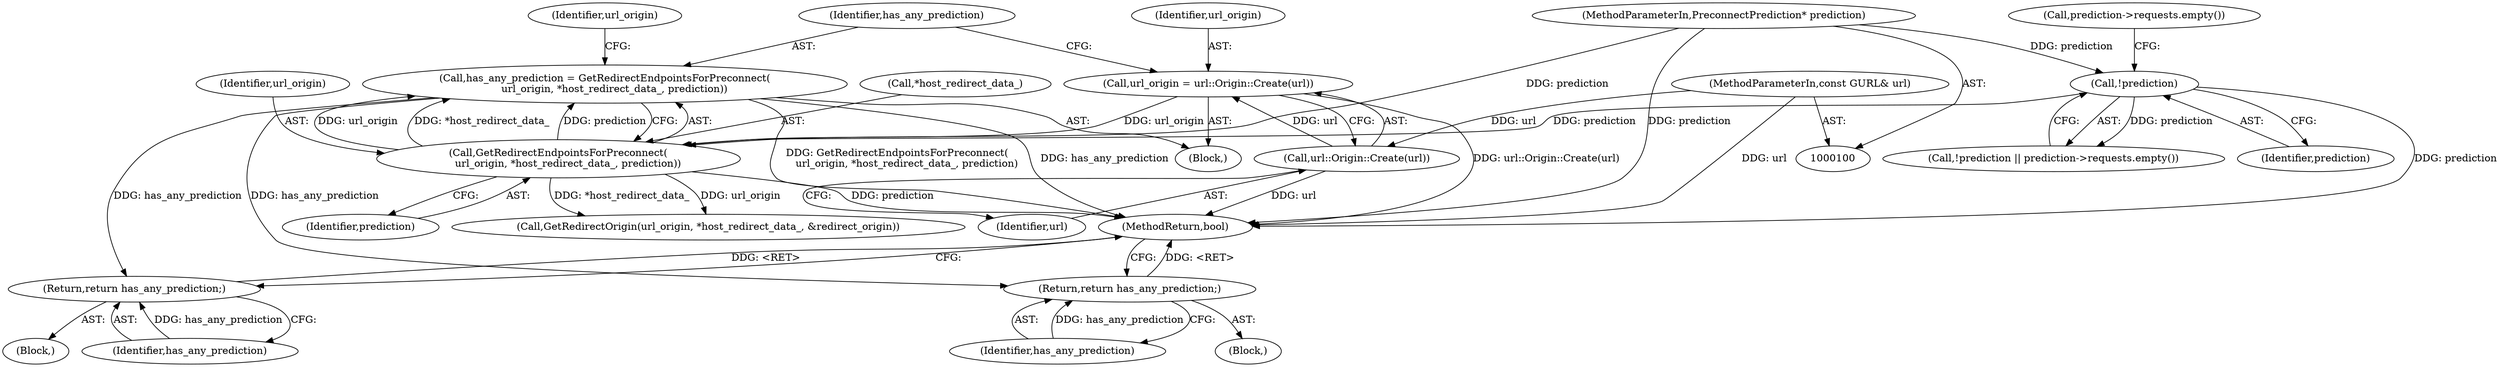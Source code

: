 digraph "0_Chrome_fec26ff33bf372476a70326f3669a35f34a9d474_14@API" {
"1000124" [label="(Call,has_any_prediction = GetRedirectEndpointsForPreconnect(\n      url_origin, *host_redirect_data_, prediction))"];
"1000126" [label="(Call,GetRedirectEndpointsForPreconnect(\n      url_origin, *host_redirect_data_, prediction))"];
"1000118" [label="(Call,url_origin = url::Origin::Create(url))"];
"1000120" [label="(Call,url::Origin::Create(url))"];
"1000101" [label="(MethodParameterIn,const GURL& url)"];
"1000106" [label="(Call,!prediction)"];
"1000102" [label="(MethodParameterIn,PreconnectPrediction* prediction)"];
"1000140" [label="(Return,return has_any_prediction;)"];
"1000150" [label="(Return,return has_any_prediction;)"];
"1000150" [label="(Return,return has_any_prediction;)"];
"1000120" [label="(Call,url::Origin::Create(url))"];
"1000124" [label="(Call,has_any_prediction = GetRedirectEndpointsForPreconnect(\n      url_origin, *host_redirect_data_, prediction))"];
"1000141" [label="(Identifier,has_any_prediction)"];
"1000102" [label="(MethodParameterIn,PreconnectPrediction* prediction)"];
"1000121" [label="(Identifier,url)"];
"1000149" [label="(Block,)"];
"1000126" [label="(Call,GetRedirectEndpointsForPreconnect(\n      url_origin, *host_redirect_data_, prediction))"];
"1000151" [label="(Identifier,has_any_prediction)"];
"1000127" [label="(Identifier,url_origin)"];
"1000101" [label="(MethodParameterIn,const GURL& url)"];
"1000118" [label="(Call,url_origin = url::Origin::Create(url))"];
"1000119" [label="(Identifier,url_origin)"];
"1000212" [label="(MethodReturn,bool)"];
"1000139" [label="(Block,)"];
"1000105" [label="(Call,!prediction || prediction->requests.empty())"];
"1000125" [label="(Identifier,has_any_prediction)"];
"1000107" [label="(Identifier,prediction)"];
"1000106" [label="(Call,!prediction)"];
"1000128" [label="(Call,*host_redirect_data_)"];
"1000133" [label="(Call,GetRedirectOrigin(url_origin, *host_redirect_data_, &redirect_origin))"];
"1000134" [label="(Identifier,url_origin)"];
"1000140" [label="(Return,return has_any_prediction;)"];
"1000108" [label="(Call,prediction->requests.empty())"];
"1000103" [label="(Block,)"];
"1000130" [label="(Identifier,prediction)"];
"1000124" -> "1000103"  [label="AST: "];
"1000124" -> "1000126"  [label="CFG: "];
"1000125" -> "1000124"  [label="AST: "];
"1000126" -> "1000124"  [label="AST: "];
"1000134" -> "1000124"  [label="CFG: "];
"1000124" -> "1000212"  [label="DDG: GetRedirectEndpointsForPreconnect(\n      url_origin, *host_redirect_data_, prediction)"];
"1000124" -> "1000212"  [label="DDG: has_any_prediction"];
"1000126" -> "1000124"  [label="DDG: url_origin"];
"1000126" -> "1000124"  [label="DDG: *host_redirect_data_"];
"1000126" -> "1000124"  [label="DDG: prediction"];
"1000124" -> "1000140"  [label="DDG: has_any_prediction"];
"1000124" -> "1000150"  [label="DDG: has_any_prediction"];
"1000126" -> "1000130"  [label="CFG: "];
"1000127" -> "1000126"  [label="AST: "];
"1000128" -> "1000126"  [label="AST: "];
"1000130" -> "1000126"  [label="AST: "];
"1000126" -> "1000212"  [label="DDG: prediction"];
"1000118" -> "1000126"  [label="DDG: url_origin"];
"1000106" -> "1000126"  [label="DDG: prediction"];
"1000102" -> "1000126"  [label="DDG: prediction"];
"1000126" -> "1000133"  [label="DDG: url_origin"];
"1000126" -> "1000133"  [label="DDG: *host_redirect_data_"];
"1000118" -> "1000103"  [label="AST: "];
"1000118" -> "1000120"  [label="CFG: "];
"1000119" -> "1000118"  [label="AST: "];
"1000120" -> "1000118"  [label="AST: "];
"1000125" -> "1000118"  [label="CFG: "];
"1000118" -> "1000212"  [label="DDG: url::Origin::Create(url)"];
"1000120" -> "1000118"  [label="DDG: url"];
"1000120" -> "1000121"  [label="CFG: "];
"1000121" -> "1000120"  [label="AST: "];
"1000120" -> "1000212"  [label="DDG: url"];
"1000101" -> "1000120"  [label="DDG: url"];
"1000101" -> "1000100"  [label="AST: "];
"1000101" -> "1000212"  [label="DDG: url"];
"1000106" -> "1000105"  [label="AST: "];
"1000106" -> "1000107"  [label="CFG: "];
"1000107" -> "1000106"  [label="AST: "];
"1000108" -> "1000106"  [label="CFG: "];
"1000105" -> "1000106"  [label="CFG: "];
"1000106" -> "1000212"  [label="DDG: prediction"];
"1000106" -> "1000105"  [label="DDG: prediction"];
"1000102" -> "1000106"  [label="DDG: prediction"];
"1000102" -> "1000100"  [label="AST: "];
"1000102" -> "1000212"  [label="DDG: prediction"];
"1000140" -> "1000139"  [label="AST: "];
"1000140" -> "1000141"  [label="CFG: "];
"1000141" -> "1000140"  [label="AST: "];
"1000212" -> "1000140"  [label="CFG: "];
"1000140" -> "1000212"  [label="DDG: <RET>"];
"1000141" -> "1000140"  [label="DDG: has_any_prediction"];
"1000150" -> "1000149"  [label="AST: "];
"1000150" -> "1000151"  [label="CFG: "];
"1000151" -> "1000150"  [label="AST: "];
"1000212" -> "1000150"  [label="CFG: "];
"1000150" -> "1000212"  [label="DDG: <RET>"];
"1000151" -> "1000150"  [label="DDG: has_any_prediction"];
}
